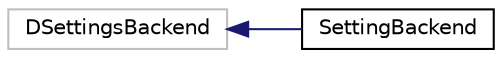 digraph "类继承关系图"
{
  edge [fontname="Helvetica",fontsize="10",labelfontname="Helvetica",labelfontsize="10"];
  node [fontname="Helvetica",fontsize="10",shape=record];
  rankdir="LR";
  Node2753 [label="DSettingsBackend",height=0.2,width=0.4,color="grey75", fillcolor="white", style="filled"];
  Node2753 -> Node0 [dir="back",color="midnightblue",fontsize="10",style="solid",fontname="Helvetica"];
  Node0 [label="SettingBackend",height=0.2,width=0.4,color="black", fillcolor="white", style="filled",URL="$class_setting_backend.html"];
}
